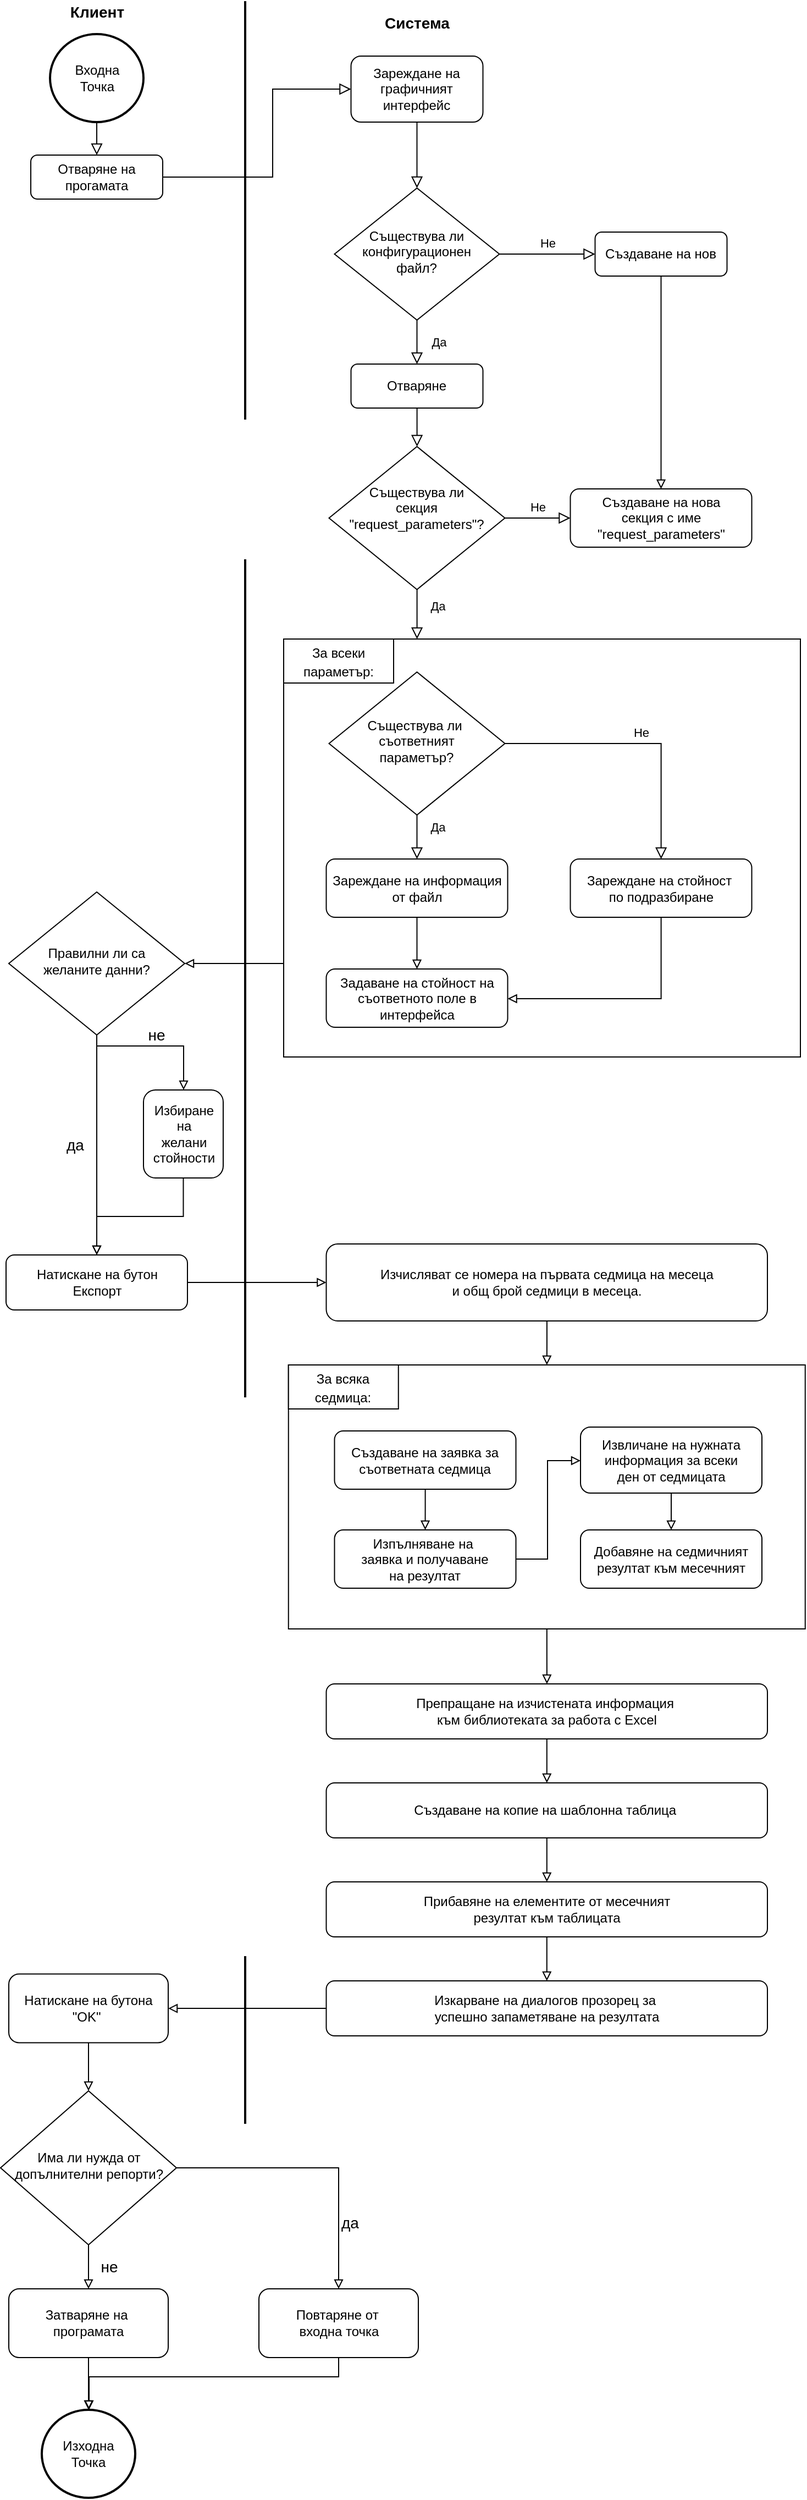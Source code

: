 <mxfile version="13.1.4" type="device"><diagram id="C5RBs43oDa-KdzZeNtuy" name="Page-1"><mxGraphModel dx="1038" dy="583" grid="1" gridSize="10" guides="1" tooltips="1" connect="1" arrows="1" fold="1" page="1" pageScale="1" pageWidth="827" pageHeight="1169" math="0" shadow="0"><root><mxCell id="WIyWlLk6GJQsqaUBKTNV-0"/><mxCell id="WIyWlLk6GJQsqaUBKTNV-1" parent="WIyWlLk6GJQsqaUBKTNV-0"/><mxCell id="Zt4qBcHFqbIiTB11ufBs-75" style="edgeStyle=orthogonalEdgeStyle;rounded=0;orthogonalLoop=1;jettySize=auto;html=1;endArrow=block;endFill=0;fontSize=14;" edge="1" parent="WIyWlLk6GJQsqaUBKTNV-1" source="Zt4qBcHFqbIiTB11ufBs-56" target="Zt4qBcHFqbIiTB11ufBs-73"><mxGeometry relative="1" as="geometry"/></mxCell><mxCell id="Zt4qBcHFqbIiTB11ufBs-56" value="" style="rounded=0;whiteSpace=wrap;html=1;fontSize=14;" vertex="1" parent="WIyWlLk6GJQsqaUBKTNV-1"><mxGeometry x="314.38" y="1250" width="470" height="240" as="geometry"/></mxCell><mxCell id="Zt4qBcHFqbIiTB11ufBs-57" value="&lt;font style=&quot;font-size: 12px&quot;&gt;За всяка&lt;br&gt;седмица:&lt;/font&gt;" style="rounded=0;whiteSpace=wrap;html=1;fontSize=14;" vertex="1" parent="WIyWlLk6GJQsqaUBKTNV-1"><mxGeometry x="314.38" y="1250" width="100" height="40" as="geometry"/></mxCell><mxCell id="Zt4qBcHFqbIiTB11ufBs-41" style="edgeStyle=orthogonalEdgeStyle;rounded=0;orthogonalLoop=1;jettySize=auto;html=1;endArrow=block;endFill=0;fontSize=14;" edge="1" parent="WIyWlLk6GJQsqaUBKTNV-1" source="Zt4qBcHFqbIiTB11ufBs-30" target="Zt4qBcHFqbIiTB11ufBs-48"><mxGeometry relative="1" as="geometry"><mxPoint x="222.5" y="887" as="targetPoint"/><Array as="points"><mxPoint x="280" y="885"/><mxPoint x="280" y="885"/></Array></mxGeometry></mxCell><mxCell id="Zt4qBcHFqbIiTB11ufBs-30" value="" style="rounded=0;whiteSpace=wrap;html=1;fontSize=14;" vertex="1" parent="WIyWlLk6GJQsqaUBKTNV-1"><mxGeometry x="310" y="590" width="470" height="380" as="geometry"/></mxCell><mxCell id="Zt4qBcHFqbIiTB11ufBs-31" value="&lt;font style=&quot;font-size: 12px&quot;&gt;За всеки &lt;br&gt;параметър:&lt;/font&gt;" style="rounded=0;whiteSpace=wrap;html=1;fontSize=14;" vertex="1" parent="WIyWlLk6GJQsqaUBKTNV-1"><mxGeometry x="310" y="590" width="100" height="40" as="geometry"/></mxCell><mxCell id="WIyWlLk6GJQsqaUBKTNV-2" value="" style="rounded=0;html=1;jettySize=auto;orthogonalLoop=1;fontSize=11;endArrow=block;endFill=0;endSize=8;strokeWidth=1;shadow=0;labelBackgroundColor=none;edgeStyle=orthogonalEdgeStyle;" parent="WIyWlLk6GJQsqaUBKTNV-1" source="Zt4qBcHFqbIiTB11ufBs-0" target="WIyWlLk6GJQsqaUBKTNV-3" edge="1"><mxGeometry relative="1" as="geometry"><mxPoint x="250" y="90" as="targetPoint"/></mxGeometry></mxCell><mxCell id="WIyWlLk6GJQsqaUBKTNV-3" value="Отваряне на прогамата" style="rounded=1;whiteSpace=wrap;html=1;fontSize=12;glass=0;strokeWidth=1;shadow=0;" parent="WIyWlLk6GJQsqaUBKTNV-1" vertex="1"><mxGeometry x="80" y="150" width="120" height="40" as="geometry"/></mxCell><mxCell id="Zt4qBcHFqbIiTB11ufBs-1" value="" style="rounded=0;html=1;jettySize=auto;orthogonalLoop=1;fontSize=11;endArrow=block;endFill=0;endSize=8;strokeWidth=1;shadow=0;labelBackgroundColor=none;edgeStyle=orthogonalEdgeStyle;" edge="1" parent="WIyWlLk6GJQsqaUBKTNV-1" source="WIyWlLk6GJQsqaUBKTNV-3" target="Zt4qBcHFqbIiTB11ufBs-2"><mxGeometry relative="1" as="geometry"><mxPoint x="-193.75" y="370" as="sourcePoint"/><mxPoint x="-83.75" y="370" as="targetPoint"/><Array as="points"><mxPoint x="300" y="170"/><mxPoint x="300" y="90"/></Array></mxGeometry></mxCell><mxCell id="Zt4qBcHFqbIiTB11ufBs-2" value="&lt;p class=&quot;MsoNormal&quot;&gt;&lt;span lang=&quot;BG&quot;&gt;Зареждане на&lt;br/&gt;графичният интерфейс&lt;/span&gt;&lt;/p&gt;" style="rounded=1;whiteSpace=wrap;html=1;fontSize=12;glass=0;strokeWidth=1;shadow=0;" vertex="1" parent="WIyWlLk6GJQsqaUBKTNV-1"><mxGeometry x="371.25" y="60" width="120" height="60" as="geometry"/></mxCell><mxCell id="Zt4qBcHFqbIiTB11ufBs-0" value="Входна&lt;br&gt;Точка" style="strokeWidth=2;html=1;shape=mxgraph.flowchart.start_2;whiteSpace=wrap;" vertex="1" parent="WIyWlLk6GJQsqaUBKTNV-1"><mxGeometry x="97.5" y="40" width="85" height="80" as="geometry"/></mxCell><mxCell id="Zt4qBcHFqbIiTB11ufBs-5" value="" style="line;strokeWidth=2;direction=south;html=1;" vertex="1" parent="WIyWlLk6GJQsqaUBKTNV-1"><mxGeometry x="270" y="10" width="10" height="1930" as="geometry"/></mxCell><mxCell id="Zt4qBcHFqbIiTB11ufBs-6" value="Клиент" style="text;html=1;align=center;verticalAlign=middle;resizable=0;points=[];autosize=1;fontSize=14;fontStyle=1" vertex="1" parent="WIyWlLk6GJQsqaUBKTNV-1"><mxGeometry x="110" y="10" width="60" height="20" as="geometry"/></mxCell><mxCell id="Zt4qBcHFqbIiTB11ufBs-7" value="Система" style="text;html=1;align=center;verticalAlign=middle;resizable=0;points=[];autosize=1;fontStyle=1;fontSize=14;" vertex="1" parent="WIyWlLk6GJQsqaUBKTNV-1"><mxGeometry x="396.25" y="20" width="70" height="20" as="geometry"/></mxCell><mxCell id="Zt4qBcHFqbIiTB11ufBs-8" value="" style="rounded=0;html=1;jettySize=auto;orthogonalLoop=1;fontSize=11;endArrow=block;endFill=0;endSize=8;strokeWidth=1;shadow=0;labelBackgroundColor=none;edgeStyle=orthogonalEdgeStyle;" edge="1" parent="WIyWlLk6GJQsqaUBKTNV-1" target="Zt4qBcHFqbIiTB11ufBs-13" source="Zt4qBcHFqbIiTB11ufBs-2"><mxGeometry relative="1" as="geometry"><mxPoint x="431.25" y="200" as="sourcePoint"/><mxPoint x="431.25" y="250" as="targetPoint"/></mxGeometry></mxCell><mxCell id="Zt4qBcHFqbIiTB11ufBs-11" value="Да" style="rounded=0;html=1;jettySize=auto;orthogonalLoop=1;fontSize=11;endArrow=block;endFill=0;endSize=8;strokeWidth=1;shadow=0;labelBackgroundColor=none;edgeStyle=orthogonalEdgeStyle;" edge="1" parent="WIyWlLk6GJQsqaUBKTNV-1" source="Zt4qBcHFqbIiTB11ufBs-13" target="Zt4qBcHFqbIiTB11ufBs-18"><mxGeometry y="20" relative="1" as="geometry"><mxPoint as="offset"/><mxPoint x="431.25" y="390.0" as="targetPoint"/></mxGeometry></mxCell><mxCell id="Zt4qBcHFqbIiTB11ufBs-12" value="Не" style="edgeStyle=orthogonalEdgeStyle;rounded=0;html=1;jettySize=auto;orthogonalLoop=1;fontSize=11;endArrow=block;endFill=0;endSize=8;strokeWidth=1;shadow=0;labelBackgroundColor=none;" edge="1" parent="WIyWlLk6GJQsqaUBKTNV-1" source="Zt4qBcHFqbIiTB11ufBs-13" target="Zt4qBcHFqbIiTB11ufBs-14"><mxGeometry y="10" relative="1" as="geometry"><mxPoint as="offset"/></mxGeometry></mxCell><mxCell id="Zt4qBcHFqbIiTB11ufBs-13" value="Съществува ли конфигурационен &lt;br&gt;файл?" style="rhombus;whiteSpace=wrap;html=1;shadow=0;fontFamily=Helvetica;fontSize=12;align=center;strokeWidth=1;spacing=6;spacingTop=-4;" vertex="1" parent="WIyWlLk6GJQsqaUBKTNV-1"><mxGeometry x="356.25" y="180" width="150" height="120" as="geometry"/></mxCell><mxCell id="Zt4qBcHFqbIiTB11ufBs-28" style="edgeStyle=orthogonalEdgeStyle;rounded=0;orthogonalLoop=1;jettySize=auto;html=1;fontSize=14;endArrow=block;endFill=0;" edge="1" parent="WIyWlLk6GJQsqaUBKTNV-1" source="Zt4qBcHFqbIiTB11ufBs-14" target="Zt4qBcHFqbIiTB11ufBs-25"><mxGeometry relative="1" as="geometry"/></mxCell><mxCell id="Zt4qBcHFqbIiTB11ufBs-14" value="Създаване на нов" style="rounded=1;whiteSpace=wrap;html=1;fontSize=12;glass=0;strokeWidth=1;shadow=0;" vertex="1" parent="WIyWlLk6GJQsqaUBKTNV-1"><mxGeometry x="593.25" y="220" width="120" height="40" as="geometry"/></mxCell><mxCell id="Zt4qBcHFqbIiTB11ufBs-18" value="Отваряне" style="rounded=1;whiteSpace=wrap;html=1;fontSize=12;glass=0;strokeWidth=1;shadow=0;" vertex="1" parent="WIyWlLk6GJQsqaUBKTNV-1"><mxGeometry x="371.25" y="340" width="120" height="40" as="geometry"/></mxCell><mxCell id="Zt4qBcHFqbIiTB11ufBs-19" value="Съществува ли &lt;br&gt;секция&lt;br&gt;&quot;request_parameters&quot;?&lt;br&gt;&amp;nbsp;" style="rhombus;whiteSpace=wrap;html=1;shadow=0;fontFamily=Helvetica;fontSize=12;align=center;strokeWidth=1;spacing=6;spacingTop=-4;" vertex="1" parent="WIyWlLk6GJQsqaUBKTNV-1"><mxGeometry x="351.25" y="415" width="160" height="130" as="geometry"/></mxCell><mxCell id="Zt4qBcHFqbIiTB11ufBs-21" value="" style="rounded=0;html=1;jettySize=auto;orthogonalLoop=1;fontSize=11;endArrow=block;endFill=0;endSize=8;strokeWidth=1;shadow=0;labelBackgroundColor=none;edgeStyle=orthogonalEdgeStyle;" edge="1" parent="WIyWlLk6GJQsqaUBKTNV-1" source="Zt4qBcHFqbIiTB11ufBs-18" target="Zt4qBcHFqbIiTB11ufBs-19"><mxGeometry x="0.664" y="95" relative="1" as="geometry"><mxPoint as="offset"/><mxPoint x="441.25" y="350.0" as="sourcePoint"/><mxPoint x="441.25" y="390.0" as="targetPoint"/></mxGeometry></mxCell><mxCell id="Zt4qBcHFqbIiTB11ufBs-24" value="Не" style="edgeStyle=orthogonalEdgeStyle;rounded=0;html=1;jettySize=auto;orthogonalLoop=1;fontSize=11;endArrow=block;endFill=0;endSize=8;strokeWidth=1;shadow=0;labelBackgroundColor=none;" edge="1" parent="WIyWlLk6GJQsqaUBKTNV-1" source="Zt4qBcHFqbIiTB11ufBs-19" target="Zt4qBcHFqbIiTB11ufBs-25"><mxGeometry y="10" relative="1" as="geometry"><mxPoint as="offset"/><mxPoint x="516.25" y="290" as="sourcePoint"/><mxPoint x="556.25" y="545" as="targetPoint"/></mxGeometry></mxCell><mxCell id="Zt4qBcHFqbIiTB11ufBs-25" value="Създаване на нова&lt;br&gt;секция с име&lt;br&gt;&quot;request_parameters&quot;" style="rounded=1;whiteSpace=wrap;html=1;fontSize=12;glass=0;strokeWidth=1;shadow=0;" vertex="1" parent="WIyWlLk6GJQsqaUBKTNV-1"><mxGeometry x="570.75" y="453.5" width="165" height="53" as="geometry"/></mxCell><mxCell id="Zt4qBcHFqbIiTB11ufBs-38" style="edgeStyle=orthogonalEdgeStyle;rounded=0;orthogonalLoop=1;jettySize=auto;html=1;endArrow=block;endFill=0;fontSize=14;" edge="1" parent="WIyWlLk6GJQsqaUBKTNV-1" source="Zt4qBcHFqbIiTB11ufBs-29" target="Zt4qBcHFqbIiTB11ufBs-37"><mxGeometry relative="1" as="geometry"/></mxCell><mxCell id="Zt4qBcHFqbIiTB11ufBs-29" value="Зареждане на информация от файл" style="rounded=1;whiteSpace=wrap;html=1;fontSize=12;glass=0;strokeWidth=1;shadow=0;" vertex="1" parent="WIyWlLk6GJQsqaUBKTNV-1"><mxGeometry x="348.75" y="790" width="165" height="53" as="geometry"/></mxCell><mxCell id="Zt4qBcHFqbIiTB11ufBs-32" value="Да" style="rounded=0;html=1;jettySize=auto;orthogonalLoop=1;fontSize=11;endArrow=block;endFill=0;endSize=8;strokeWidth=1;shadow=0;labelBackgroundColor=none;edgeStyle=orthogonalEdgeStyle;" edge="1" parent="WIyWlLk6GJQsqaUBKTNV-1" source="Zt4qBcHFqbIiTB11ufBs-19" target="Zt4qBcHFqbIiTB11ufBs-30"><mxGeometry x="0.556" y="27" relative="1" as="geometry"><mxPoint x="-8" y="-20" as="offset"/><mxPoint x="441.3" y="390" as="sourcePoint"/><mxPoint x="441.3" y="425.041" as="targetPoint"/><Array as="points"><mxPoint x="431" y="580"/><mxPoint x="431" y="580"/></Array></mxGeometry></mxCell><mxCell id="Zt4qBcHFqbIiTB11ufBs-39" style="edgeStyle=orthogonalEdgeStyle;rounded=0;orthogonalLoop=1;jettySize=auto;html=1;endArrow=block;endFill=0;fontSize=14;" edge="1" parent="WIyWlLk6GJQsqaUBKTNV-1" source="Zt4qBcHFqbIiTB11ufBs-33" target="Zt4qBcHFqbIiTB11ufBs-37"><mxGeometry relative="1" as="geometry"><Array as="points"><mxPoint x="653" y="917"/></Array></mxGeometry></mxCell><mxCell id="Zt4qBcHFqbIiTB11ufBs-33" value="Зареждане на стойност&amp;nbsp;&lt;br&gt;по подразбиране" style="rounded=1;whiteSpace=wrap;html=1;fontSize=12;glass=0;strokeWidth=1;shadow=0;" vertex="1" parent="WIyWlLk6GJQsqaUBKTNV-1"><mxGeometry x="570.75" y="790" width="165" height="53" as="geometry"/></mxCell><mxCell id="Zt4qBcHFqbIiTB11ufBs-34" value="Съществува ли&amp;nbsp;&lt;br&gt;съответният&lt;br&gt;параметър?" style="rhombus;whiteSpace=wrap;html=1;shadow=0;fontFamily=Helvetica;fontSize=12;align=center;strokeWidth=1;spacing=6;spacingTop=-4;" vertex="1" parent="WIyWlLk6GJQsqaUBKTNV-1"><mxGeometry x="351.25" y="620" width="160" height="130" as="geometry"/></mxCell><mxCell id="Zt4qBcHFqbIiTB11ufBs-35" value="Да" style="rounded=0;html=1;jettySize=auto;orthogonalLoop=1;fontSize=11;endArrow=block;endFill=0;endSize=8;strokeWidth=1;shadow=0;labelBackgroundColor=none;edgeStyle=orthogonalEdgeStyle;" edge="1" parent="WIyWlLk6GJQsqaUBKTNV-1" source="Zt4qBcHFqbIiTB11ufBs-34" target="Zt4qBcHFqbIiTB11ufBs-29"><mxGeometry x="0.556" y="27" relative="1" as="geometry"><mxPoint x="-8" y="-20" as="offset"/><mxPoint x="441.25" y="555" as="sourcePoint"/><mxPoint x="441.25" y="630" as="targetPoint"/><Array as="points"/></mxGeometry></mxCell><mxCell id="Zt4qBcHFqbIiTB11ufBs-36" value="Не" style="edgeStyle=orthogonalEdgeStyle;rounded=0;html=1;jettySize=auto;orthogonalLoop=1;fontSize=11;endArrow=block;endFill=0;endSize=8;strokeWidth=1;shadow=0;labelBackgroundColor=none;" edge="1" parent="WIyWlLk6GJQsqaUBKTNV-1" source="Zt4qBcHFqbIiTB11ufBs-34" target="Zt4qBcHFqbIiTB11ufBs-33"><mxGeometry y="10" relative="1" as="geometry"><mxPoint as="offset"/><mxPoint x="521.25" y="490" as="sourcePoint"/><mxPoint x="580.75" y="490" as="targetPoint"/></mxGeometry></mxCell><mxCell id="Zt4qBcHFqbIiTB11ufBs-37" value="Задаване на стойност на съответното поле в интерфейса" style="rounded=1;whiteSpace=wrap;html=1;fontSize=12;glass=0;strokeWidth=1;shadow=0;" vertex="1" parent="WIyWlLk6GJQsqaUBKTNV-1"><mxGeometry x="348.75" y="890" width="165" height="53" as="geometry"/></mxCell><mxCell id="Zt4qBcHFqbIiTB11ufBs-42" style="edgeStyle=orthogonalEdgeStyle;rounded=0;orthogonalLoop=1;jettySize=auto;html=1;endArrow=block;endFill=0;fontSize=14;" edge="1" parent="WIyWlLk6GJQsqaUBKTNV-1" source="Zt4qBcHFqbIiTB11ufBs-48" target="Zt4qBcHFqbIiTB11ufBs-43"><mxGeometry relative="1" as="geometry"><mxPoint x="140" y="970" as="targetPoint"/><mxPoint x="140" y="913" as="sourcePoint"/></mxGeometry></mxCell><mxCell id="Zt4qBcHFqbIiTB11ufBs-51" value="да" style="edgeLabel;html=1;align=center;verticalAlign=middle;resizable=0;points=[];fontSize=14;" vertex="1" connectable="0" parent="Zt4qBcHFqbIiTB11ufBs-42"><mxGeometry x="-0.184" y="3" relative="1" as="geometry"><mxPoint x="-23" y="18" as="offset"/></mxGeometry></mxCell><mxCell id="Zt4qBcHFqbIiTB11ufBs-47" style="edgeStyle=orthogonalEdgeStyle;rounded=0;orthogonalLoop=1;jettySize=auto;html=1;endArrow=block;endFill=0;fontSize=14;" edge="1" parent="WIyWlLk6GJQsqaUBKTNV-1" source="Zt4qBcHFqbIiTB11ufBs-43" target="Zt4qBcHFqbIiTB11ufBs-46"><mxGeometry relative="1" as="geometry"/></mxCell><mxCell id="Zt4qBcHFqbIiTB11ufBs-43" value="Натискане на бутон&lt;br&gt;Експорт" style="rounded=1;whiteSpace=wrap;html=1;fontSize=12;glass=0;strokeWidth=1;shadow=0;" vertex="1" parent="WIyWlLk6GJQsqaUBKTNV-1"><mxGeometry x="57.5" y="1150" width="165" height="50" as="geometry"/></mxCell><mxCell id="Zt4qBcHFqbIiTB11ufBs-58" style="edgeStyle=orthogonalEdgeStyle;rounded=0;orthogonalLoop=1;jettySize=auto;html=1;endArrow=block;endFill=0;fontSize=14;" edge="1" parent="WIyWlLk6GJQsqaUBKTNV-1" source="Zt4qBcHFqbIiTB11ufBs-46" target="Zt4qBcHFqbIiTB11ufBs-56"><mxGeometry relative="1" as="geometry"/></mxCell><mxCell id="Zt4qBcHFqbIiTB11ufBs-46" value="&lt;p class=&quot;MsoNormal&quot;&gt;&lt;span lang=&quot;BG&quot;&gt;Изчисляват се номера на първата седмица на месеца &lt;br&gt;и общ брой седмици в месеца.&lt;/span&gt;&lt;/p&gt;" style="rounded=1;whiteSpace=wrap;html=1;fontSize=12;glass=0;strokeWidth=1;shadow=0;" vertex="1" parent="WIyWlLk6GJQsqaUBKTNV-1"><mxGeometry x="348.75" y="1140" width="401.25" height="70" as="geometry"/></mxCell><mxCell id="Zt4qBcHFqbIiTB11ufBs-53" style="edgeStyle=orthogonalEdgeStyle;rounded=0;orthogonalLoop=1;jettySize=auto;html=1;endArrow=block;endFill=0;fontSize=14;" edge="1" parent="WIyWlLk6GJQsqaUBKTNV-1" source="Zt4qBcHFqbIiTB11ufBs-48" target="Zt4qBcHFqbIiTB11ufBs-52"><mxGeometry relative="1" as="geometry"><Array as="points"><mxPoint x="140" y="960"/><mxPoint x="219" y="960"/></Array></mxGeometry></mxCell><mxCell id="Zt4qBcHFqbIiTB11ufBs-54" value="не" style="edgeLabel;html=1;align=center;verticalAlign=middle;resizable=0;points=[];fontSize=14;" vertex="1" connectable="0" parent="Zt4qBcHFqbIiTB11ufBs-53"><mxGeometry x="0.141" y="2" relative="1" as="geometry"><mxPoint x="-9.5" y="-8" as="offset"/></mxGeometry></mxCell><mxCell id="Zt4qBcHFqbIiTB11ufBs-48" value="Правилни ли са&lt;br&gt;желаните данни?" style="rhombus;whiteSpace=wrap;html=1;shadow=0;fontFamily=Helvetica;fontSize=12;align=center;strokeWidth=1;spacing=6;spacingTop=-4;" vertex="1" parent="WIyWlLk6GJQsqaUBKTNV-1"><mxGeometry x="60" y="820" width="160" height="130" as="geometry"/></mxCell><mxCell id="Zt4qBcHFqbIiTB11ufBs-55" style="edgeStyle=orthogonalEdgeStyle;rounded=0;orthogonalLoop=1;jettySize=auto;html=1;endArrow=block;endFill=0;fontSize=14;" edge="1" parent="WIyWlLk6GJQsqaUBKTNV-1" source="Zt4qBcHFqbIiTB11ufBs-52" target="Zt4qBcHFqbIiTB11ufBs-43"><mxGeometry relative="1" as="geometry"/></mxCell><mxCell id="Zt4qBcHFqbIiTB11ufBs-52" value="Избиране&lt;br&gt;на&lt;br&gt;желани&lt;br&gt;стойности" style="rounded=1;whiteSpace=wrap;html=1;fontSize=12;glass=0;strokeWidth=1;shadow=0;" vertex="1" parent="WIyWlLk6GJQsqaUBKTNV-1"><mxGeometry x="182.5" y="1000" width="72.5" height="80" as="geometry"/></mxCell><mxCell id="Zt4qBcHFqbIiTB11ufBs-60" style="edgeStyle=orthogonalEdgeStyle;rounded=0;orthogonalLoop=1;jettySize=auto;html=1;entryX=0.5;entryY=0;entryDx=0;entryDy=0;endArrow=block;endFill=0;fontSize=14;" edge="1" parent="WIyWlLk6GJQsqaUBKTNV-1" source="Zt4qBcHFqbIiTB11ufBs-59" target="Zt4qBcHFqbIiTB11ufBs-61"><mxGeometry relative="1" as="geometry"/></mxCell><mxCell id="Zt4qBcHFqbIiTB11ufBs-59" value="Създаване на заявка за съответната седмица" style="rounded=1;whiteSpace=wrap;html=1;fontSize=12;glass=0;strokeWidth=1;shadow=0;" vertex="1" parent="WIyWlLk6GJQsqaUBKTNV-1"><mxGeometry x="356.25" y="1310" width="165" height="53" as="geometry"/></mxCell><mxCell id="Zt4qBcHFqbIiTB11ufBs-63" style="edgeStyle=orthogonalEdgeStyle;rounded=0;orthogonalLoop=1;jettySize=auto;html=1;endArrow=block;endFill=0;fontSize=14;" edge="1" parent="WIyWlLk6GJQsqaUBKTNV-1" source="Zt4qBcHFqbIiTB11ufBs-61" target="Zt4qBcHFqbIiTB11ufBs-62"><mxGeometry relative="1" as="geometry"><Array as="points"><mxPoint x="550" y="1427"/><mxPoint x="550" y="1337"/></Array></mxGeometry></mxCell><mxCell id="Zt4qBcHFqbIiTB11ufBs-61" value="Изпълняване на&amp;nbsp;&lt;br&gt;заявка и получаване&lt;br&gt;на резултат" style="rounded=1;whiteSpace=wrap;html=1;fontSize=12;glass=0;strokeWidth=1;shadow=0;" vertex="1" parent="WIyWlLk6GJQsqaUBKTNV-1"><mxGeometry x="356.25" y="1400" width="165" height="53" as="geometry"/></mxCell><mxCell id="Zt4qBcHFqbIiTB11ufBs-72" style="edgeStyle=orthogonalEdgeStyle;rounded=0;orthogonalLoop=1;jettySize=auto;html=1;endArrow=block;endFill=0;fontSize=14;" edge="1" parent="WIyWlLk6GJQsqaUBKTNV-1" source="Zt4qBcHFqbIiTB11ufBs-62" target="Zt4qBcHFqbIiTB11ufBs-64"><mxGeometry relative="1" as="geometry"/></mxCell><mxCell id="Zt4qBcHFqbIiTB11ufBs-62" value="Извличане на нужната информация за всеки&lt;br&gt;ден от седмицата" style="rounded=1;whiteSpace=wrap;html=1;fontSize=12;glass=0;strokeWidth=1;shadow=0;" vertex="1" parent="WIyWlLk6GJQsqaUBKTNV-1"><mxGeometry x="580" y="1306.5" width="165" height="60" as="geometry"/></mxCell><mxCell id="Zt4qBcHFqbIiTB11ufBs-64" value="Добавяне на седмичният резултат към месечният" style="rounded=1;whiteSpace=wrap;html=1;fontSize=12;glass=0;strokeWidth=1;shadow=0;" vertex="1" parent="WIyWlLk6GJQsqaUBKTNV-1"><mxGeometry x="580" y="1400" width="165" height="53" as="geometry"/></mxCell><mxCell id="Zt4qBcHFqbIiTB11ufBs-79" style="edgeStyle=orthogonalEdgeStyle;rounded=0;orthogonalLoop=1;jettySize=auto;html=1;endArrow=block;endFill=0;fontSize=14;" edge="1" parent="WIyWlLk6GJQsqaUBKTNV-1" source="Zt4qBcHFqbIiTB11ufBs-73" target="Zt4qBcHFqbIiTB11ufBs-77"><mxGeometry relative="1" as="geometry"/></mxCell><mxCell id="Zt4qBcHFqbIiTB11ufBs-73" value="&lt;p class=&quot;MsoNormal&quot;&gt;Препращане на изчистената информация&amp;nbsp;&lt;br&gt;&lt;span&gt;към библиотеката за работа с Excel&lt;/span&gt;&lt;/p&gt;" style="rounded=1;whiteSpace=wrap;html=1;fontSize=12;glass=0;strokeWidth=1;shadow=0;" vertex="1" parent="WIyWlLk6GJQsqaUBKTNV-1"><mxGeometry x="348.76" y="1540" width="401.25" height="50" as="geometry"/></mxCell><mxCell id="Zt4qBcHFqbIiTB11ufBs-80" style="edgeStyle=orthogonalEdgeStyle;rounded=0;orthogonalLoop=1;jettySize=auto;html=1;endArrow=block;endFill=0;fontSize=14;" edge="1" parent="WIyWlLk6GJQsqaUBKTNV-1" source="Zt4qBcHFqbIiTB11ufBs-77" target="Zt4qBcHFqbIiTB11ufBs-78"><mxGeometry relative="1" as="geometry"/></mxCell><mxCell id="Zt4qBcHFqbIiTB11ufBs-77" value="&lt;p class=&quot;MsoNormal&quot;&gt;Създаване на копие на шаблонна таблица&amp;nbsp;&lt;/p&gt;" style="rounded=1;whiteSpace=wrap;html=1;fontSize=12;glass=0;strokeWidth=1;shadow=0;" vertex="1" parent="WIyWlLk6GJQsqaUBKTNV-1"><mxGeometry x="348.76" y="1630" width="401.25" height="50" as="geometry"/></mxCell><mxCell id="Zt4qBcHFqbIiTB11ufBs-83" style="edgeStyle=orthogonalEdgeStyle;rounded=0;orthogonalLoop=1;jettySize=auto;html=1;endArrow=block;endFill=0;fontSize=14;" edge="1" parent="WIyWlLk6GJQsqaUBKTNV-1" source="Zt4qBcHFqbIiTB11ufBs-78" target="Zt4qBcHFqbIiTB11ufBs-82"><mxGeometry relative="1" as="geometry"/></mxCell><mxCell id="Zt4qBcHFqbIiTB11ufBs-78" value="&lt;p class=&quot;MsoNormal&quot;&gt;Прибавяне на елементите от месечният &lt;br&gt;резултат към таблицата&lt;/p&gt;" style="rounded=1;whiteSpace=wrap;html=1;fontSize=12;glass=0;strokeWidth=1;shadow=0;" vertex="1" parent="WIyWlLk6GJQsqaUBKTNV-1"><mxGeometry x="348.75" y="1720" width="401.25" height="50" as="geometry"/></mxCell><mxCell id="Zt4qBcHFqbIiTB11ufBs-82" value="&lt;p class=&quot;MsoNormal&quot;&gt;Изкарване на диалогов прозорец за&amp;nbsp;&lt;br&gt;&lt;span&gt;успешно запаметяване на резултата&lt;/span&gt;&lt;/p&gt;" style="rounded=1;whiteSpace=wrap;html=1;fontSize=12;glass=0;strokeWidth=1;shadow=0;" vertex="1" parent="WIyWlLk6GJQsqaUBKTNV-1"><mxGeometry x="348.75" y="1810" width="401.25" height="50" as="geometry"/></mxCell><mxCell id="Zt4qBcHFqbIiTB11ufBs-88" style="edgeStyle=orthogonalEdgeStyle;rounded=0;orthogonalLoop=1;jettySize=auto;html=1;endArrow=block;endFill=0;fontSize=14;" edge="1" parent="WIyWlLk6GJQsqaUBKTNV-1" source="Zt4qBcHFqbIiTB11ufBs-85" target="Zt4qBcHFqbIiTB11ufBs-89"><mxGeometry relative="1" as="geometry"><mxPoint x="132.5" y="1910" as="targetPoint"/></mxGeometry></mxCell><mxCell id="Zt4qBcHFqbIiTB11ufBs-85" value="&lt;p class=&quot;MsoNormal&quot;&gt;Натискане на бутона&lt;br&gt;&lt;span&gt;&quot;OK&quot;&amp;nbsp;&lt;/span&gt;&lt;/p&gt;" style="rounded=1;whiteSpace=wrap;html=1;fontSize=12;glass=0;strokeWidth=1;shadow=0;direction=south;" vertex="1" parent="WIyWlLk6GJQsqaUBKTNV-1"><mxGeometry x="60" y="1803.75" width="145" height="62.5" as="geometry"/></mxCell><mxCell id="Zt4qBcHFqbIiTB11ufBs-86" style="edgeStyle=orthogonalEdgeStyle;rounded=0;orthogonalLoop=1;jettySize=auto;html=1;endArrow=block;endFill=0;fontSize=14;" edge="1" parent="WIyWlLk6GJQsqaUBKTNV-1" source="Zt4qBcHFqbIiTB11ufBs-82" target="Zt4qBcHFqbIiTB11ufBs-85"><mxGeometry relative="1" as="geometry"><mxPoint x="210" y="1835" as="targetPoint"/><mxPoint x="348.75" y="1835" as="sourcePoint"/></mxGeometry></mxCell><mxCell id="Zt4qBcHFqbIiTB11ufBs-94" value="не" style="edgeStyle=orthogonalEdgeStyle;rounded=0;orthogonalLoop=1;jettySize=auto;html=1;endArrow=block;endFill=0;fontSize=14;" edge="1" parent="WIyWlLk6GJQsqaUBKTNV-1" source="Zt4qBcHFqbIiTB11ufBs-89" target="Zt4qBcHFqbIiTB11ufBs-93"><mxGeometry y="18" relative="1" as="geometry"><mxPoint as="offset"/></mxGeometry></mxCell><mxCell id="Zt4qBcHFqbIiTB11ufBs-97" style="edgeStyle=orthogonalEdgeStyle;rounded=0;orthogonalLoop=1;jettySize=auto;html=1;endArrow=block;endFill=0;fontSize=14;" edge="1" parent="WIyWlLk6GJQsqaUBKTNV-1" source="Zt4qBcHFqbIiTB11ufBs-89" target="Zt4qBcHFqbIiTB11ufBs-96"><mxGeometry relative="1" as="geometry"/></mxCell><mxCell id="Zt4qBcHFqbIiTB11ufBs-98" value="да" style="edgeLabel;html=1;align=center;verticalAlign=middle;resizable=0;points=[];fontSize=14;" vertex="1" connectable="0" parent="Zt4qBcHFqbIiTB11ufBs-97"><mxGeometry x="-0.295" y="-4" relative="1" as="geometry"><mxPoint x="66.5" y="46" as="offset"/></mxGeometry></mxCell><mxCell id="Zt4qBcHFqbIiTB11ufBs-89" value="Има ли нужда от допълнителни репорти?" style="rhombus;whiteSpace=wrap;html=1;shadow=0;fontFamily=Helvetica;fontSize=12;align=center;strokeWidth=1;spacing=6;spacingTop=-4;" vertex="1" parent="WIyWlLk6GJQsqaUBKTNV-1"><mxGeometry x="52.5" y="1910" width="160" height="140" as="geometry"/></mxCell><mxCell id="Zt4qBcHFqbIiTB11ufBs-91" value="Изходна&lt;br&gt;Точка" style="strokeWidth=2;html=1;shape=mxgraph.flowchart.start_2;whiteSpace=wrap;" vertex="1" parent="WIyWlLk6GJQsqaUBKTNV-1"><mxGeometry x="90" y="2200" width="85" height="80" as="geometry"/></mxCell><mxCell id="Zt4qBcHFqbIiTB11ufBs-95" style="edgeStyle=orthogonalEdgeStyle;rounded=0;orthogonalLoop=1;jettySize=auto;html=1;endArrow=block;endFill=0;fontSize=14;" edge="1" parent="WIyWlLk6GJQsqaUBKTNV-1" source="Zt4qBcHFqbIiTB11ufBs-93" target="Zt4qBcHFqbIiTB11ufBs-91"><mxGeometry relative="1" as="geometry"/></mxCell><mxCell id="Zt4qBcHFqbIiTB11ufBs-93" value="&lt;p class=&quot;MsoNormal&quot;&gt;Затваряне на&amp;nbsp;&lt;br&gt;програмата&lt;/p&gt;" style="rounded=1;whiteSpace=wrap;html=1;fontSize=12;glass=0;strokeWidth=1;shadow=0;direction=south;" vertex="1" parent="WIyWlLk6GJQsqaUBKTNV-1"><mxGeometry x="60" y="2090" width="145" height="62.5" as="geometry"/></mxCell><mxCell id="Zt4qBcHFqbIiTB11ufBs-100" style="edgeStyle=orthogonalEdgeStyle;rounded=0;orthogonalLoop=1;jettySize=auto;html=1;endArrow=block;endFill=0;fontSize=14;" edge="1" parent="WIyWlLk6GJQsqaUBKTNV-1" source="Zt4qBcHFqbIiTB11ufBs-96" target="Zt4qBcHFqbIiTB11ufBs-91"><mxGeometry relative="1" as="geometry"><Array as="points"><mxPoint x="360" y="2170"/><mxPoint x="133" y="2170"/></Array></mxGeometry></mxCell><mxCell id="Zt4qBcHFqbIiTB11ufBs-96" value="&lt;p class=&quot;MsoNormal&quot;&gt;Повтаряне от&amp;nbsp;&lt;br&gt;входна точка&lt;/p&gt;" style="rounded=1;whiteSpace=wrap;html=1;fontSize=12;glass=0;strokeWidth=1;shadow=0;direction=south;" vertex="1" parent="WIyWlLk6GJQsqaUBKTNV-1"><mxGeometry x="287.5" y="2090" width="145" height="62.5" as="geometry"/></mxCell></root></mxGraphModel></diagram></mxfile>